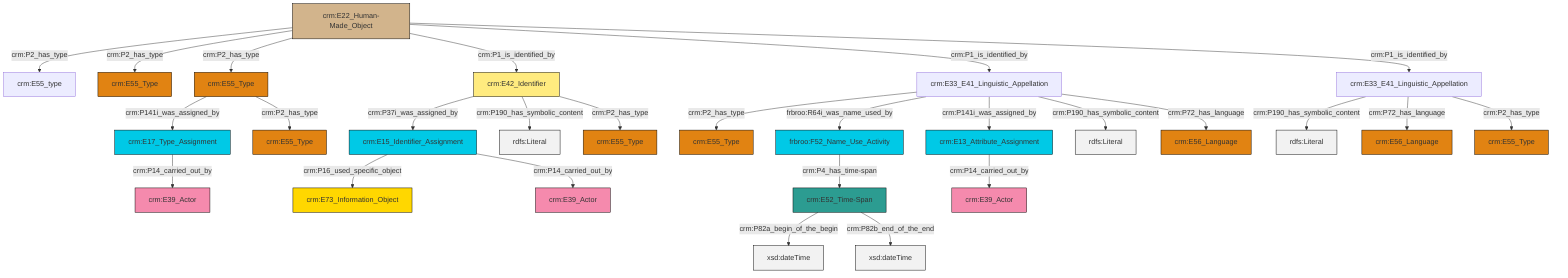 graph TD
classDef Literal fill:#f2f2f2,stroke:#000000;
classDef CRM_Entity fill:#FFFFFF,stroke:#000000;
classDef Temporal_Entity fill:#00C9E6, stroke:#000000;
classDef Type fill:#E18312, stroke:#000000;
classDef Time-Span fill:#2C9C91, stroke:#000000;
classDef Appellation fill:#FFEB7F, stroke:#000000;
classDef Place fill:#008836, stroke:#000000;
classDef Persistent_Item fill:#B266B2, stroke:#000000;
classDef Conceptual_Object fill:#FFD700, stroke:#000000;
classDef Physical_Thing fill:#D2B48C, stroke:#000000;
classDef Actor fill:#f58aad, stroke:#000000;
classDef PC_Classes fill:#4ce600, stroke:#000000;
classDef Multi fill:#cccccc,stroke:#000000;

6["frbroo:F52_Name_Use_Activity"]:::Temporal_Entity -->|crm:P4_has_time-span| 7["crm:E52_Time-Span"]:::Time-Span
8["crm:E55_Type"]:::Type -->|crm:P141i_was_assigned_by| 9["crm:E17_Type_Assignment"]:::Temporal_Entity
10["crm:E15_Identifier_Assignment"]:::Temporal_Entity -->|crm:P16_used_specific_object| 11["crm:E73_Information_Object"]:::Conceptual_Object
12["crm:E42_Identifier"]:::Appellation -->|crm:P37i_was_assigned_by| 10["crm:E15_Identifier_Assignment"]:::Temporal_Entity
10["crm:E15_Identifier_Assignment"]:::Temporal_Entity -->|crm:P14_carried_out_by| 14["crm:E39_Actor"]:::Actor
18["crm:E33_E41_Linguistic_Appellation"]:::Default -->|crm:P2_has_type| 19["crm:E55_Type"]:::Type
18["crm:E33_E41_Linguistic_Appellation"]:::Default -->|frbroo:R64i_was_name_used_by| 6["frbroo:F52_Name_Use_Activity"]:::Temporal_Entity
22["crm:E22_Human-Made_Object"]:::Physical_Thing -->|crm:P2_has_type| 4["crm:E55_type"]:::Default
23["crm:E33_E41_Linguistic_Appellation"]:::Default -->|crm:P190_has_symbolic_content| 24[rdfs:Literal]:::Literal
18["crm:E33_E41_Linguistic_Appellation"]:::Default -->|crm:P141i_was_assigned_by| 0["crm:E13_Attribute_Assignment"]:::Temporal_Entity
18["crm:E33_E41_Linguistic_Appellation"]:::Default -->|crm:P190_has_symbolic_content| 31[rdfs:Literal]:::Literal
12["crm:E42_Identifier"]:::Appellation -->|crm:P190_has_symbolic_content| 32[rdfs:Literal]:::Literal
22["crm:E22_Human-Made_Object"]:::Physical_Thing -->|crm:P2_has_type| 33["crm:E55_Type"]:::Type
22["crm:E22_Human-Made_Object"]:::Physical_Thing -->|crm:P2_has_type| 8["crm:E55_Type"]:::Type
12["crm:E42_Identifier"]:::Appellation -->|crm:P2_has_type| 36["crm:E55_Type"]:::Type
23["crm:E33_E41_Linguistic_Appellation"]:::Default -->|crm:P72_has_language| 37["crm:E56_Language"]:::Type
18["crm:E33_E41_Linguistic_Appellation"]:::Default -->|crm:P72_has_language| 2["crm:E56_Language"]:::Type
8["crm:E55_Type"]:::Type -->|crm:P2_has_type| 40["crm:E55_Type"]:::Type
22["crm:E22_Human-Made_Object"]:::Physical_Thing -->|crm:P1_is_identified_by| 12["crm:E42_Identifier"]:::Appellation
23["crm:E33_E41_Linguistic_Appellation"]:::Default -->|crm:P2_has_type| 20["crm:E55_Type"]:::Type
7["crm:E52_Time-Span"]:::Time-Span -->|crm:P82a_begin_of_the_begin| 42[xsd:dateTime]:::Literal
9["crm:E17_Type_Assignment"]:::Temporal_Entity -->|crm:P14_carried_out_by| 25["crm:E39_Actor"]:::Actor
22["crm:E22_Human-Made_Object"]:::Physical_Thing -->|crm:P1_is_identified_by| 18["crm:E33_E41_Linguistic_Appellation"]:::Default
7["crm:E52_Time-Span"]:::Time-Span -->|crm:P82b_end_of_the_end| 48[xsd:dateTime]:::Literal
22["crm:E22_Human-Made_Object"]:::Physical_Thing -->|crm:P1_is_identified_by| 23["crm:E33_E41_Linguistic_Appellation"]:::Default
0["crm:E13_Attribute_Assignment"]:::Temporal_Entity -->|crm:P14_carried_out_by| 16["crm:E39_Actor"]:::Actor
